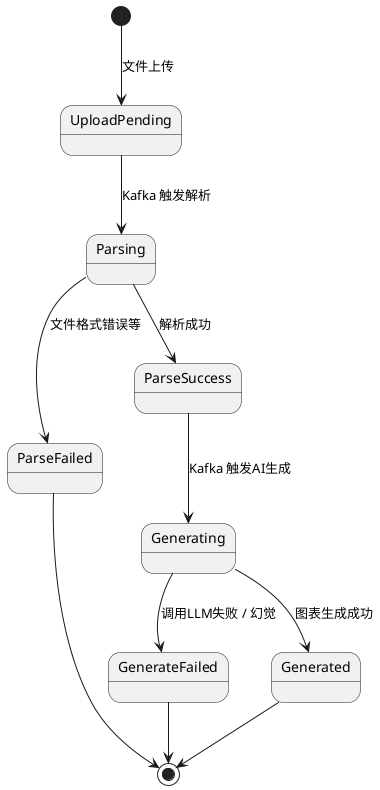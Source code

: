 @startuml
[*] --> UploadPending : 文件上传

UploadPending --> Parsing : Kafka 触发解析
Parsing --> ParseFailed : 文件格式错误等
Parsing --> ParseSuccess : 解析成功

ParseSuccess --> Generating : Kafka 触发AI生成
Generating --> GenerateFailed : 调用LLM失败 / 幻觉
Generating --> Generated : 图表生成成功

GenerateFailed --> [*]
Generated --> [*]
ParseFailed --> [*]
@enduml